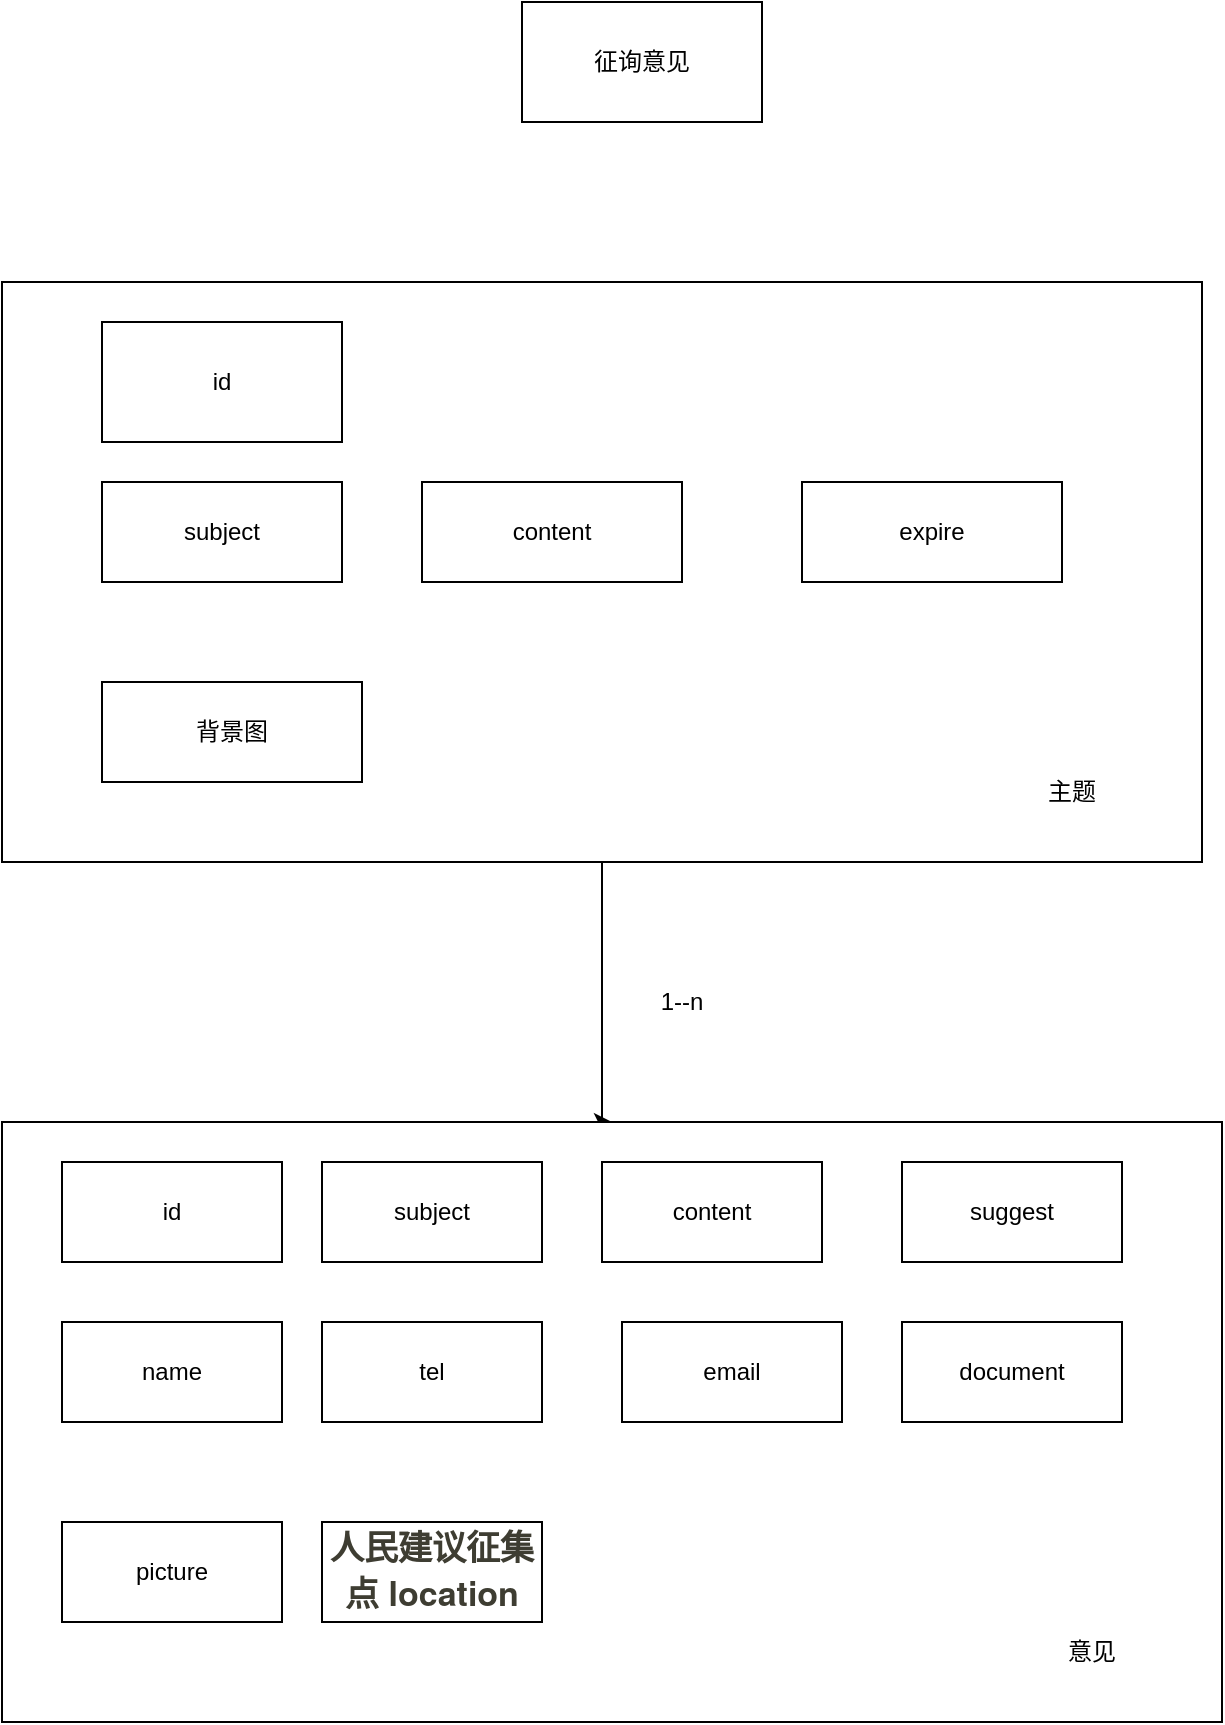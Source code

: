 <mxfile version="20.3.2" type="github">
  <diagram id="NPGotPM6x7MYFTC26qOY" name="第 1 页">
    <mxGraphModel dx="782" dy="1651" grid="1" gridSize="10" guides="1" tooltips="1" connect="1" arrows="1" fold="1" page="1" pageScale="1" pageWidth="827" pageHeight="1169" math="0" shadow="0">
      <root>
        <mxCell id="0" />
        <mxCell id="1" parent="0" />
        <mxCell id="oWJeYhtSoHF5Hb4-LzO_-1" style="edgeStyle=orthogonalEdgeStyle;rounded=0;orthogonalLoop=1;jettySize=auto;html=1;entryX=0.5;entryY=0;entryDx=0;entryDy=0;" edge="1" parent="1" source="oWJeYhtSoHF5Hb4-LzO_-2" target="oWJeYhtSoHF5Hb4-LzO_-8">
          <mxGeometry relative="1" as="geometry">
            <Array as="points">
              <mxPoint x="330" y="350" />
              <mxPoint x="330" y="350" />
            </Array>
          </mxGeometry>
        </mxCell>
        <mxCell id="oWJeYhtSoHF5Hb4-LzO_-2" value="" style="rounded=0;whiteSpace=wrap;html=1;" vertex="1" parent="1">
          <mxGeometry x="30" y="20" width="600" height="290" as="geometry" />
        </mxCell>
        <mxCell id="oWJeYhtSoHF5Hb4-LzO_-3" value="subject" style="rounded=0;whiteSpace=wrap;html=1;" vertex="1" parent="1">
          <mxGeometry x="80" y="120" width="120" height="50" as="geometry" />
        </mxCell>
        <mxCell id="oWJeYhtSoHF5Hb4-LzO_-4" value="content" style="rounded=0;whiteSpace=wrap;html=1;" vertex="1" parent="1">
          <mxGeometry x="240" y="120" width="130" height="50" as="geometry" />
        </mxCell>
        <mxCell id="oWJeYhtSoHF5Hb4-LzO_-5" value="expire" style="rounded=0;whiteSpace=wrap;html=1;" vertex="1" parent="1">
          <mxGeometry x="430" y="120" width="130" height="50" as="geometry" />
        </mxCell>
        <mxCell id="oWJeYhtSoHF5Hb4-LzO_-6" value="背景图" style="rounded=0;whiteSpace=wrap;html=1;" vertex="1" parent="1">
          <mxGeometry x="80" y="220" width="130" height="50" as="geometry" />
        </mxCell>
        <mxCell id="oWJeYhtSoHF5Hb4-LzO_-7" value="id" style="rounded=0;whiteSpace=wrap;html=1;" vertex="1" parent="1">
          <mxGeometry x="80" y="40" width="120" height="60" as="geometry" />
        </mxCell>
        <mxCell id="oWJeYhtSoHF5Hb4-LzO_-8" value="" style="rounded=0;whiteSpace=wrap;html=1;" vertex="1" parent="1">
          <mxGeometry x="30" y="440" width="610" height="300" as="geometry" />
        </mxCell>
        <mxCell id="oWJeYhtSoHF5Hb4-LzO_-9" value="id" style="rounded=0;whiteSpace=wrap;html=1;" vertex="1" parent="1">
          <mxGeometry x="60" y="460" width="110" height="50" as="geometry" />
        </mxCell>
        <mxCell id="oWJeYhtSoHF5Hb4-LzO_-10" value="1--n" style="text;html=1;strokeColor=none;fillColor=none;align=center;verticalAlign=middle;whiteSpace=wrap;rounded=0;" vertex="1" parent="1">
          <mxGeometry x="350" y="370" width="40" height="20" as="geometry" />
        </mxCell>
        <mxCell id="oWJeYhtSoHF5Hb4-LzO_-11" value="subject" style="rounded=0;whiteSpace=wrap;html=1;" vertex="1" parent="1">
          <mxGeometry x="190" y="460" width="110" height="50" as="geometry" />
        </mxCell>
        <mxCell id="oWJeYhtSoHF5Hb4-LzO_-12" value="content" style="rounded=0;whiteSpace=wrap;html=1;" vertex="1" parent="1">
          <mxGeometry x="330" y="460" width="110" height="50" as="geometry" />
        </mxCell>
        <mxCell id="oWJeYhtSoHF5Hb4-LzO_-13" value="suggest" style="rounded=0;whiteSpace=wrap;html=1;" vertex="1" parent="1">
          <mxGeometry x="480" y="460" width="110" height="50" as="geometry" />
        </mxCell>
        <mxCell id="oWJeYhtSoHF5Hb4-LzO_-14" value="suggest" style="rounded=0;whiteSpace=wrap;html=1;" vertex="1" parent="1">
          <mxGeometry x="480" y="460" width="110" height="50" as="geometry" />
        </mxCell>
        <mxCell id="oWJeYhtSoHF5Hb4-LzO_-15" value="name" style="rounded=0;whiteSpace=wrap;html=1;" vertex="1" parent="1">
          <mxGeometry x="60" y="540" width="110" height="50" as="geometry" />
        </mxCell>
        <mxCell id="oWJeYhtSoHF5Hb4-LzO_-16" value="tel" style="rounded=0;whiteSpace=wrap;html=1;" vertex="1" parent="1">
          <mxGeometry x="190" y="540" width="110" height="50" as="geometry" />
        </mxCell>
        <mxCell id="oWJeYhtSoHF5Hb4-LzO_-17" value="email" style="rounded=0;whiteSpace=wrap;html=1;" vertex="1" parent="1">
          <mxGeometry x="340" y="540" width="110" height="50" as="geometry" />
        </mxCell>
        <mxCell id="oWJeYhtSoHF5Hb4-LzO_-18" value="document" style="rounded=0;whiteSpace=wrap;html=1;" vertex="1" parent="1">
          <mxGeometry x="480" y="540" width="110" height="50" as="geometry" />
        </mxCell>
        <mxCell id="oWJeYhtSoHF5Hb4-LzO_-19" value="picture" style="rounded=0;whiteSpace=wrap;html=1;" vertex="1" parent="1">
          <mxGeometry x="60" y="640" width="110" height="50" as="geometry" />
        </mxCell>
        <mxCell id="oWJeYhtSoHF5Hb4-LzO_-20" value="&lt;span style=&quot;color: rgb(62 , 61 , 50) ; font-family: &amp;#34;helvetica neue&amp;#34; , &amp;#34;helvetica&amp;#34; , &amp;#34;nimbus sans l&amp;#34; , , &amp;#34;blinkmacsystemfont&amp;#34; , &amp;#34;liberation sans&amp;#34; , &amp;#34;hiragino sans gb&amp;#34; , &amp;#34;microsoft yahei&amp;#34; , &amp;#34;microsoft jhenghei&amp;#34; , &amp;#34;source han sans cn&amp;#34; , &amp;#34;source han sans sc&amp;#34; , &amp;#34;st heiti&amp;#34; , &amp;#34;simsun&amp;#34; , &amp;#34;wenquanyi micro hei&amp;#34; , &amp;#34;wenquanyi zen hei&amp;#34; , &amp;#34;wenquanyi zen hei sharp&amp;#34; , sans-serif ; font-size: 17.004px ; font-weight: 700 ; background-color: rgba(255 , 255 , 255 , 0.6)&quot;&gt;人民建议征集点&amp;nbsp;&lt;/span&gt;&lt;font color=&quot;#3e3d32&quot; face=&quot;Helvetica Neue, Helvetica, Nimbus Sans L, -apple-system, BlinkMacSystemFont, Liberation Sans, Hiragino Sans GB, Microsoft YaHei, Microsoft JhengHei, Source Han Sans CN, Source Han Sans SC, ST Heiti, SimSun, Wenquanyi Micro Hei, WenQuanYi Zen Hei, WenQuanYi Zen Hei Sharp, sans-serif&quot;&gt;&lt;span style=&quot;font-size: 17.004px&quot;&gt;&lt;b&gt;location&lt;/b&gt;&lt;/span&gt;&lt;/font&gt;" style="rounded=0;whiteSpace=wrap;html=1;" vertex="1" parent="1">
          <mxGeometry x="190" y="640" width="110" height="50" as="geometry" />
        </mxCell>
        <mxCell id="oWJeYhtSoHF5Hb4-LzO_-21" value="主题" style="text;html=1;strokeColor=none;fillColor=none;align=center;verticalAlign=middle;whiteSpace=wrap;rounded=0;" vertex="1" parent="1">
          <mxGeometry x="530" y="250" width="70" height="50" as="geometry" />
        </mxCell>
        <mxCell id="oWJeYhtSoHF5Hb4-LzO_-22" value="征询意见" style="rounded=0;whiteSpace=wrap;html=1;" vertex="1" parent="1">
          <mxGeometry x="290" y="-120" width="120" height="60" as="geometry" />
        </mxCell>
        <mxCell id="oWJeYhtSoHF5Hb4-LzO_-23" value="意见" style="text;html=1;strokeColor=none;fillColor=none;align=center;verticalAlign=middle;whiteSpace=wrap;rounded=0;" vertex="1" parent="1">
          <mxGeometry x="540" y="680" width="70" height="50" as="geometry" />
        </mxCell>
      </root>
    </mxGraphModel>
  </diagram>
</mxfile>
